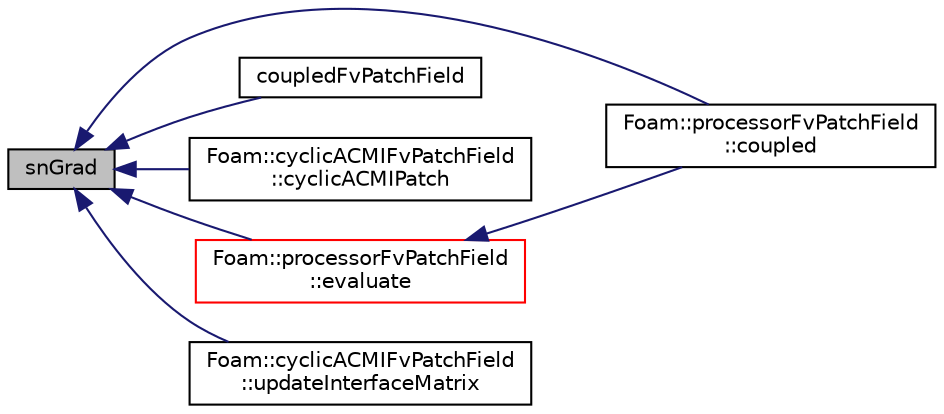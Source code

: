 digraph "snGrad"
{
  bgcolor="transparent";
  edge [fontname="Helvetica",fontsize="10",labelfontname="Helvetica",labelfontsize="10"];
  node [fontname="Helvetica",fontsize="10",shape=record];
  rankdir="LR";
  Node1 [label="snGrad",height=0.2,width=0.4,color="black", fillcolor="grey75", style="filled", fontcolor="black"];
  Node1 -> Node2 [dir="back",color="midnightblue",fontsize="10",style="solid",fontname="Helvetica"];
  Node2 [label="Foam::processorFvPatchField\l::coupled",height=0.2,width=0.4,color="black",URL="$a01987.html#acffd678e538fc569f301aacdb4f019b7",tooltip="Return true if running parallel. "];
  Node1 -> Node3 [dir="back",color="midnightblue",fontsize="10",style="solid",fontname="Helvetica"];
  Node3 [label="coupledFvPatchField",height=0.2,width=0.4,color="black",URL="$a00418.html#a240e6446775a158400eac6403ed86a2c",tooltip="Construct as copy setting internal field reference. "];
  Node1 -> Node4 [dir="back",color="midnightblue",fontsize="10",style="solid",fontname="Helvetica"];
  Node4 [label="Foam::cyclicACMIFvPatchField\l::cyclicACMIPatch",height=0.2,width=0.4,color="black",URL="$a00456.html#a3a927eeaa0f7fc8ebc554fbd9ce29fc5",tooltip="Return local reference cast into the cyclic AMI patch. "];
  Node1 -> Node5 [dir="back",color="midnightblue",fontsize="10",style="solid",fontname="Helvetica"];
  Node5 [label="Foam::processorFvPatchField\l::evaluate",height=0.2,width=0.4,color="red",URL="$a01987.html#ab9de8baa38a38ec4603e74eb6d5f8f73",tooltip="Evaluate the patch field. "];
  Node5 -> Node2 [dir="back",color="midnightblue",fontsize="10",style="solid",fontname="Helvetica"];
  Node1 -> Node6 [dir="back",color="midnightblue",fontsize="10",style="solid",fontname="Helvetica"];
  Node6 [label="Foam::cyclicACMIFvPatchField\l::updateInterfaceMatrix",height=0.2,width=0.4,color="black",URL="$a00456.html#aaf4c825ebfedcf2ac760eb71a23b9dc2",tooltip="Update result field based on interface functionality. "];
}
